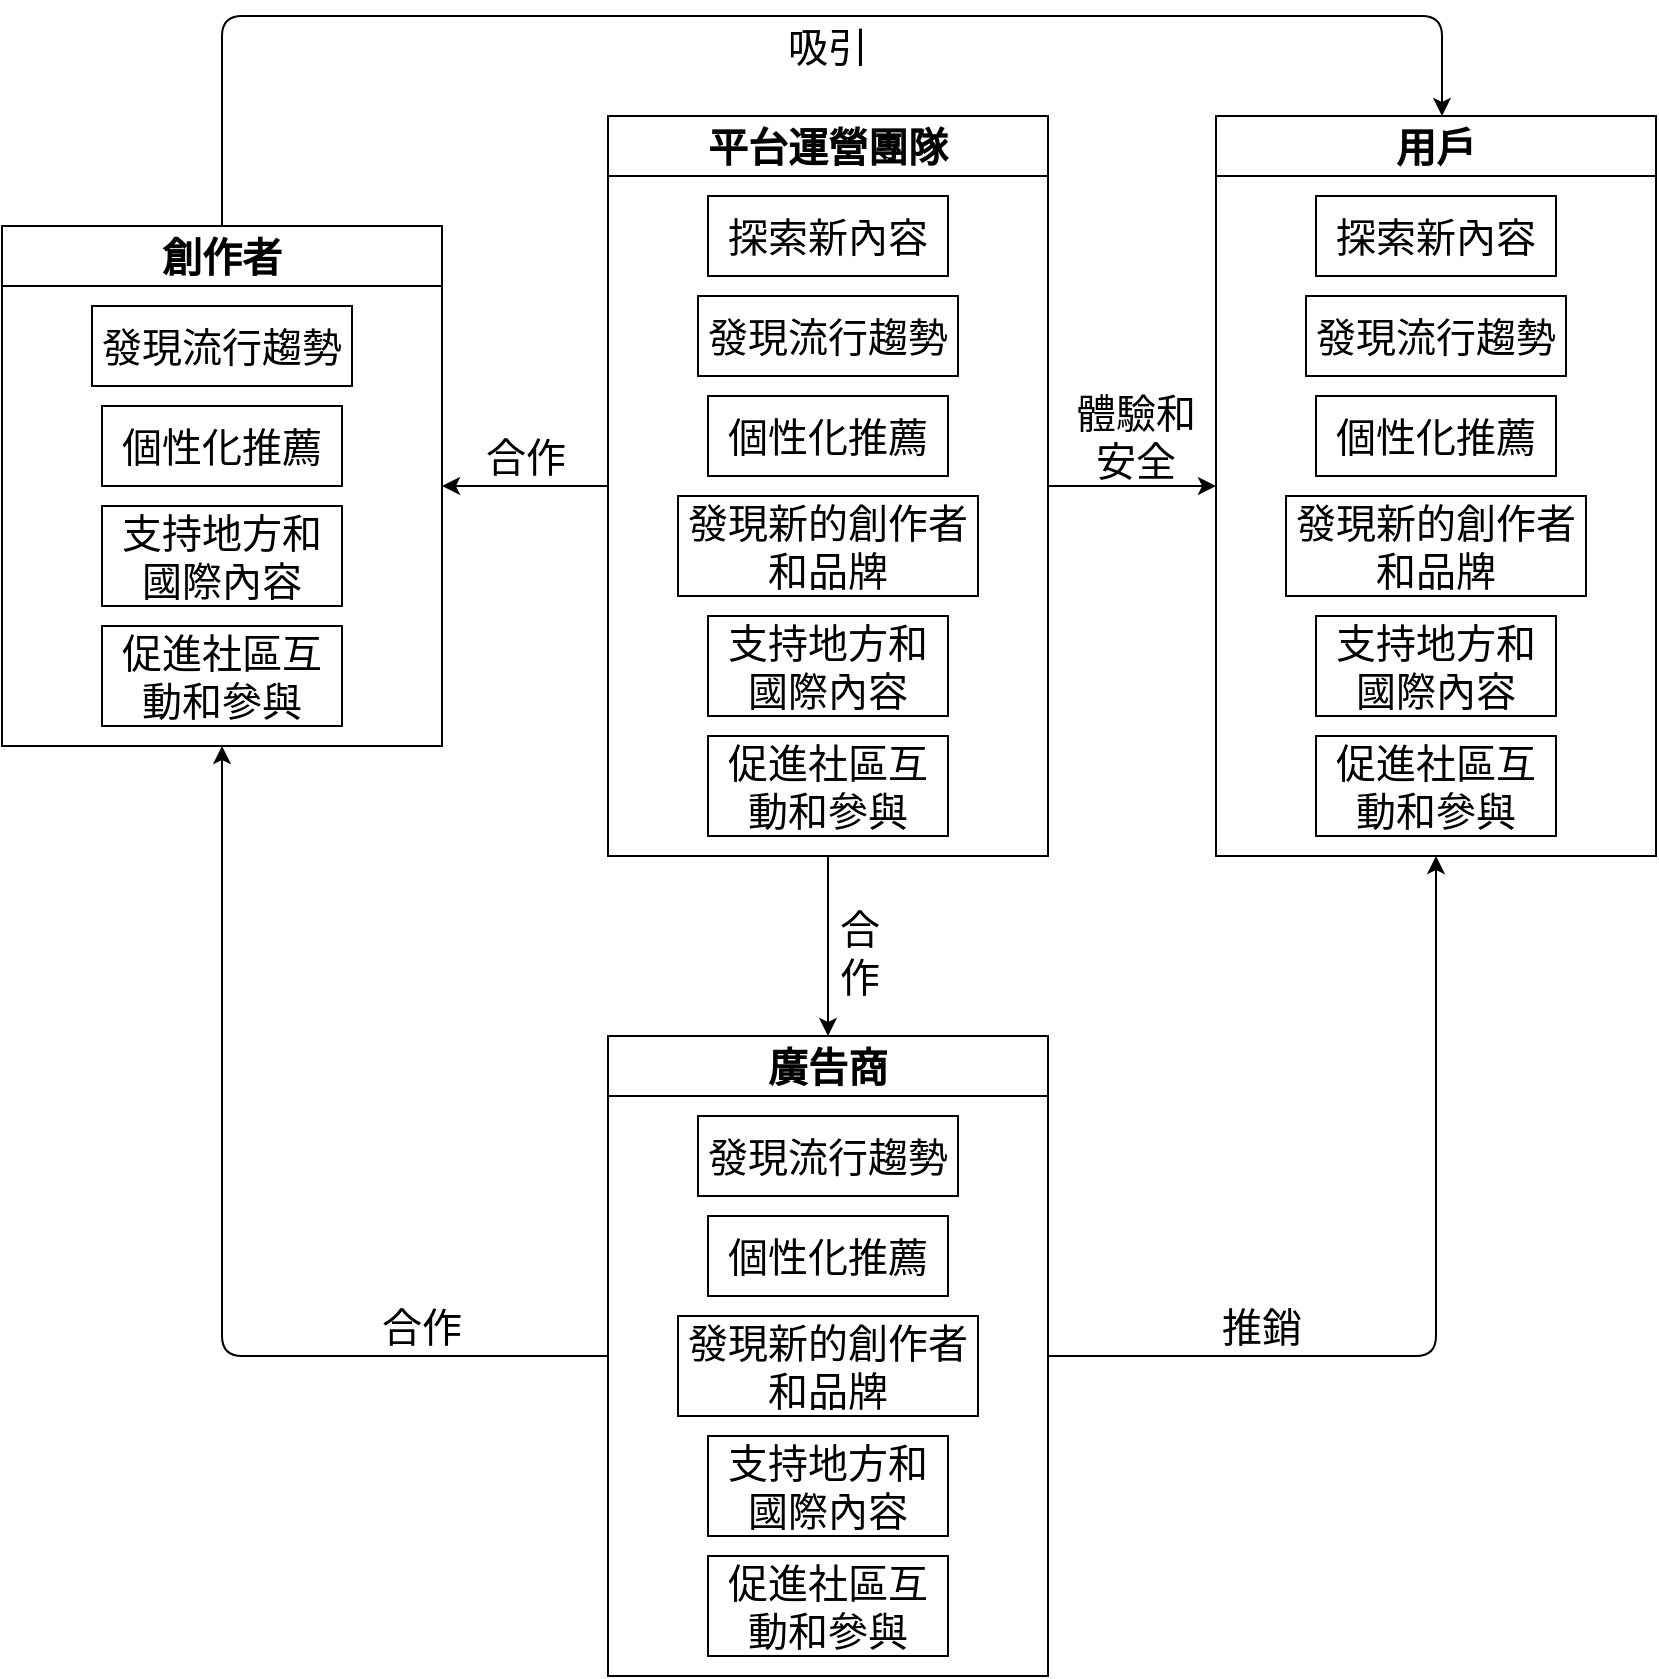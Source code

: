 <mxfile>
    <diagram id="rLM5ndVwxH8eX0_e_DQ2" name="第1頁">
        <mxGraphModel dx="585" dy="649" grid="1" gridSize="10" guides="1" tooltips="1" connect="1" arrows="1" fold="1" page="1" pageScale="1" pageWidth="827" pageHeight="1169" math="0" shadow="0">
            <root>
                <mxCell id="0"/>
                <mxCell id="1" parent="0"/>
                <mxCell id="3" value="&lt;font style=&quot;font-size: 20px;&quot;&gt;用戶&lt;/font&gt;" style="swimlane;whiteSpace=wrap;html=1;startSize=30;" vertex="1" parent="1">
                    <mxGeometry x="607" y="90" width="220" height="370" as="geometry"/>
                </mxCell>
                <mxCell id="7" value="探索新內容" style="rounded=0;whiteSpace=wrap;html=1;fontSize=20;" vertex="1" parent="3">
                    <mxGeometry x="50" y="40" width="120" height="40" as="geometry"/>
                </mxCell>
                <mxCell id="8" value="發現流行趨勢" style="rounded=0;whiteSpace=wrap;html=1;fontSize=20;" vertex="1" parent="3">
                    <mxGeometry x="45" y="90" width="130" height="40" as="geometry"/>
                </mxCell>
                <mxCell id="9" value="個性化推薦" style="rounded=0;whiteSpace=wrap;html=1;fontSize=20;" vertex="1" parent="3">
                    <mxGeometry x="50" y="140" width="120" height="40" as="geometry"/>
                </mxCell>
                <mxCell id="10" value="發現新的創作者和品牌" style="rounded=0;whiteSpace=wrap;html=1;fontSize=20;" vertex="1" parent="3">
                    <mxGeometry x="35" y="190" width="150" height="50" as="geometry"/>
                </mxCell>
                <mxCell id="11" value="支持地方和國際內容" style="rounded=0;whiteSpace=wrap;html=1;fontSize=20;" vertex="1" parent="3">
                    <mxGeometry x="50" y="250" width="120" height="50" as="geometry"/>
                </mxCell>
                <mxCell id="12" value="促進社區互動和參與" style="rounded=0;whiteSpace=wrap;html=1;fontSize=20;" vertex="1" parent="3">
                    <mxGeometry x="50" y="310" width="120" height="50" as="geometry"/>
                </mxCell>
                <mxCell id="32" style="edgeStyle=none;html=1;exitX=0.5;exitY=0;exitDx=0;exitDy=0;fontSize=20;" edge="1" parent="1" source="4">
                    <mxGeometry relative="1" as="geometry">
                        <mxPoint x="720" y="90" as="targetPoint"/>
                        <Array as="points">
                            <mxPoint x="110" y="40"/>
                            <mxPoint x="720" y="40"/>
                        </Array>
                    </mxGeometry>
                </mxCell>
                <mxCell id="34" style="edgeStyle=none;html=1;exitX=0;exitY=0.5;exitDx=0;exitDy=0;fontSize=20;entryX=0.5;entryY=1;entryDx=0;entryDy=0;" edge="1" parent="1" source="5" target="4">
                    <mxGeometry relative="1" as="geometry">
                        <mxPoint x="180" y="480" as="targetPoint"/>
                        <Array as="points">
                            <mxPoint x="110" y="710"/>
                        </Array>
                    </mxGeometry>
                </mxCell>
                <mxCell id="4" value="&lt;font style=&quot;font-size: 20px;&quot;&gt;創作者&lt;/font&gt;" style="swimlane;whiteSpace=wrap;html=1;startSize=30;" vertex="1" parent="1">
                    <mxGeometry y="145" width="220" height="260" as="geometry"/>
                </mxCell>
                <mxCell id="13" value="發現流行趨勢" style="rounded=0;whiteSpace=wrap;html=1;fontSize=20;" vertex="1" parent="4">
                    <mxGeometry x="45" y="40" width="130" height="40" as="geometry"/>
                </mxCell>
                <mxCell id="14" value="個性化推薦" style="rounded=0;whiteSpace=wrap;html=1;fontSize=20;" vertex="1" parent="4">
                    <mxGeometry x="50" y="90" width="120" height="40" as="geometry"/>
                </mxCell>
                <mxCell id="15" value="支持地方和國際內容" style="rounded=0;whiteSpace=wrap;html=1;fontSize=20;" vertex="1" parent="4">
                    <mxGeometry x="50" y="140" width="120" height="50" as="geometry"/>
                </mxCell>
                <mxCell id="16" value="促進社區互動和參與" style="rounded=0;whiteSpace=wrap;html=1;fontSize=20;" vertex="1" parent="4">
                    <mxGeometry x="50" y="200" width="120" height="50" as="geometry"/>
                </mxCell>
                <mxCell id="33" style="edgeStyle=none;html=1;exitX=1;exitY=0.5;exitDx=0;exitDy=0;entryX=0.5;entryY=1;entryDx=0;entryDy=0;fontSize=20;" edge="1" parent="1" source="5" target="3">
                    <mxGeometry relative="1" as="geometry">
                        <Array as="points">
                            <mxPoint x="717" y="710"/>
                        </Array>
                    </mxGeometry>
                </mxCell>
                <mxCell id="5" value="&lt;font style=&quot;font-size: 20px;&quot;&gt;廣告商&lt;/font&gt;" style="swimlane;whiteSpace=wrap;html=1;startSize=30;" vertex="1" parent="1">
                    <mxGeometry x="303" y="550" width="220" height="320" as="geometry"/>
                </mxCell>
                <mxCell id="23" value="發現流行趨勢" style="rounded=0;whiteSpace=wrap;html=1;fontSize=20;" vertex="1" parent="5">
                    <mxGeometry x="45" y="40" width="130" height="40" as="geometry"/>
                </mxCell>
                <mxCell id="24" value="個性化推薦" style="rounded=0;whiteSpace=wrap;html=1;fontSize=20;" vertex="1" parent="5">
                    <mxGeometry x="50" y="90" width="120" height="40" as="geometry"/>
                </mxCell>
                <mxCell id="25" value="發現新的創作者和品牌" style="rounded=0;whiteSpace=wrap;html=1;fontSize=20;" vertex="1" parent="5">
                    <mxGeometry x="35" y="140" width="150" height="50" as="geometry"/>
                </mxCell>
                <mxCell id="26" value="支持地方和國際內容" style="rounded=0;whiteSpace=wrap;html=1;fontSize=20;" vertex="1" parent="5">
                    <mxGeometry x="50" y="200" width="120" height="50" as="geometry"/>
                </mxCell>
                <mxCell id="27" value="促進社區互動和參與" style="rounded=0;whiteSpace=wrap;html=1;fontSize=20;" vertex="1" parent="5">
                    <mxGeometry x="50" y="260" width="120" height="50" as="geometry"/>
                </mxCell>
                <mxCell id="29" style="edgeStyle=none;html=1;exitX=0.5;exitY=1;exitDx=0;exitDy=0;entryX=0.5;entryY=0;entryDx=0;entryDy=0;fontSize=20;" edge="1" parent="1" source="6" target="5">
                    <mxGeometry relative="1" as="geometry"/>
                </mxCell>
                <mxCell id="30" style="edgeStyle=none;html=1;exitX=0;exitY=0.5;exitDx=0;exitDy=0;entryX=1;entryY=0.5;entryDx=0;entryDy=0;fontSize=20;" edge="1" parent="1" source="6" target="4">
                    <mxGeometry relative="1" as="geometry"/>
                </mxCell>
                <mxCell id="31" style="edgeStyle=none;html=1;exitX=1;exitY=0.5;exitDx=0;exitDy=0;entryX=0;entryY=0.5;entryDx=0;entryDy=0;fontSize=20;" edge="1" parent="1" source="6" target="3">
                    <mxGeometry relative="1" as="geometry"/>
                </mxCell>
                <mxCell id="6" value="&lt;font style=&quot;font-size: 20px;&quot;&gt;平台運營團隊&lt;/font&gt;" style="swimlane;whiteSpace=wrap;html=1;startSize=30;" vertex="1" parent="1">
                    <mxGeometry x="303" y="90" width="220" height="370" as="geometry"/>
                </mxCell>
                <mxCell id="17" value="促進社區互動和參與" style="rounded=0;whiteSpace=wrap;html=1;fontSize=20;" vertex="1" parent="6">
                    <mxGeometry x="50" y="310" width="120" height="50" as="geometry"/>
                </mxCell>
                <mxCell id="18" value="支持地方和國際內容" style="rounded=0;whiteSpace=wrap;html=1;fontSize=20;" vertex="1" parent="6">
                    <mxGeometry x="50" y="250" width="120" height="50" as="geometry"/>
                </mxCell>
                <mxCell id="19" value="發現新的創作者和品牌" style="rounded=0;whiteSpace=wrap;html=1;fontSize=20;" vertex="1" parent="6">
                    <mxGeometry x="35" y="190" width="150" height="50" as="geometry"/>
                </mxCell>
                <mxCell id="20" value="個性化推薦" style="rounded=0;whiteSpace=wrap;html=1;fontSize=20;" vertex="1" parent="6">
                    <mxGeometry x="50" y="140" width="120" height="40" as="geometry"/>
                </mxCell>
                <mxCell id="21" value="發現流行趨勢" style="rounded=0;whiteSpace=wrap;html=1;fontSize=20;" vertex="1" parent="6">
                    <mxGeometry x="45" y="90" width="130" height="40" as="geometry"/>
                </mxCell>
                <mxCell id="22" value="探索新內容" style="rounded=0;whiteSpace=wrap;html=1;fontSize=20;" vertex="1" parent="6">
                    <mxGeometry x="50" y="40" width="120" height="40" as="geometry"/>
                </mxCell>
                <mxCell id="36" value="合作" style="text;html=1;strokeColor=none;fillColor=none;align=center;verticalAlign=middle;whiteSpace=wrap;rounded=0;fontSize=20;rotation=0;" vertex="1" parent="1">
                    <mxGeometry x="413" y="480" width="32" height="55" as="geometry"/>
                </mxCell>
                <mxCell id="37" value="推銷" style="text;html=1;strokeColor=none;fillColor=none;align=center;verticalAlign=middle;whiteSpace=wrap;rounded=0;fontSize=20;" vertex="1" parent="1">
                    <mxGeometry x="600" y="680" width="60" height="30" as="geometry"/>
                </mxCell>
                <mxCell id="38" value="合作" style="text;html=1;strokeColor=none;fillColor=none;align=center;verticalAlign=middle;whiteSpace=wrap;rounded=0;fontSize=20;" vertex="1" parent="1">
                    <mxGeometry x="180" y="680" width="60" height="30" as="geometry"/>
                </mxCell>
                <mxCell id="39" value="體驗和安全" style="text;html=1;strokeColor=none;fillColor=none;align=center;verticalAlign=middle;whiteSpace=wrap;rounded=0;fontSize=20;" vertex="1" parent="1">
                    <mxGeometry x="527" y="224" width="80" height="51" as="geometry"/>
                </mxCell>
                <mxCell id="40" value="合作" style="text;html=1;strokeColor=none;fillColor=none;align=center;verticalAlign=middle;whiteSpace=wrap;rounded=0;fontSize=20;" vertex="1" parent="1">
                    <mxGeometry x="232" y="244.5" width="60" height="30" as="geometry"/>
                </mxCell>
                <mxCell id="41" value="吸引" style="text;html=1;strokeColor=none;fillColor=none;align=center;verticalAlign=middle;whiteSpace=wrap;rounded=0;fontSize=20;" vertex="1" parent="1">
                    <mxGeometry x="383" y="40" width="60" height="30" as="geometry"/>
                </mxCell>
            </root>
        </mxGraphModel>
    </diagram>
</mxfile>